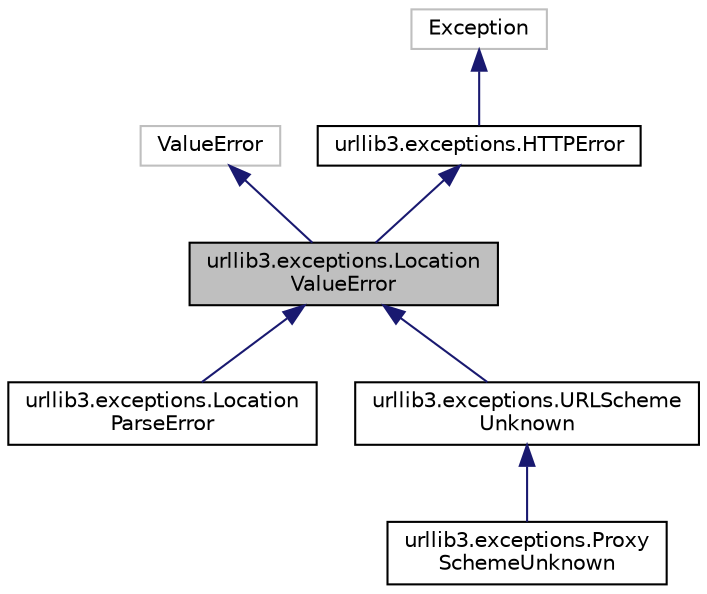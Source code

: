 digraph "urllib3.exceptions.LocationValueError"
{
 // LATEX_PDF_SIZE
  edge [fontname="Helvetica",fontsize="10",labelfontname="Helvetica",labelfontsize="10"];
  node [fontname="Helvetica",fontsize="10",shape=record];
  Node1 [label="urllib3.exceptions.Location\lValueError",height=0.2,width=0.4,color="black", fillcolor="grey75", style="filled", fontcolor="black",tooltip=" "];
  Node2 -> Node1 [dir="back",color="midnightblue",fontsize="10",style="solid"];
  Node2 [label="ValueError",height=0.2,width=0.4,color="grey75", fillcolor="white", style="filled",tooltip=" "];
  Node3 -> Node1 [dir="back",color="midnightblue",fontsize="10",style="solid"];
  Node3 [label="urllib3.exceptions.HTTPError",height=0.2,width=0.4,color="black", fillcolor="white", style="filled",URL="$classurllib3_1_1exceptions_1_1HTTPError.html",tooltip=" "];
  Node4 -> Node3 [dir="back",color="midnightblue",fontsize="10",style="solid"];
  Node4 [label="Exception",height=0.2,width=0.4,color="grey75", fillcolor="white", style="filled",tooltip=" "];
  Node1 -> Node5 [dir="back",color="midnightblue",fontsize="10",style="solid"];
  Node5 [label="urllib3.exceptions.Location\lParseError",height=0.2,width=0.4,color="black", fillcolor="white", style="filled",URL="$classurllib3_1_1exceptions_1_1LocationParseError.html",tooltip=" "];
  Node1 -> Node6 [dir="back",color="midnightblue",fontsize="10",style="solid"];
  Node6 [label="urllib3.exceptions.URLScheme\lUnknown",height=0.2,width=0.4,color="black", fillcolor="white", style="filled",URL="$classurllib3_1_1exceptions_1_1URLSchemeUnknown.html",tooltip=" "];
  Node6 -> Node7 [dir="back",color="midnightblue",fontsize="10",style="solid"];
  Node7 [label="urllib3.exceptions.Proxy\lSchemeUnknown",height=0.2,width=0.4,color="black", fillcolor="white", style="filled",URL="$classurllib3_1_1exceptions_1_1ProxySchemeUnknown.html",tooltip=" "];
}
